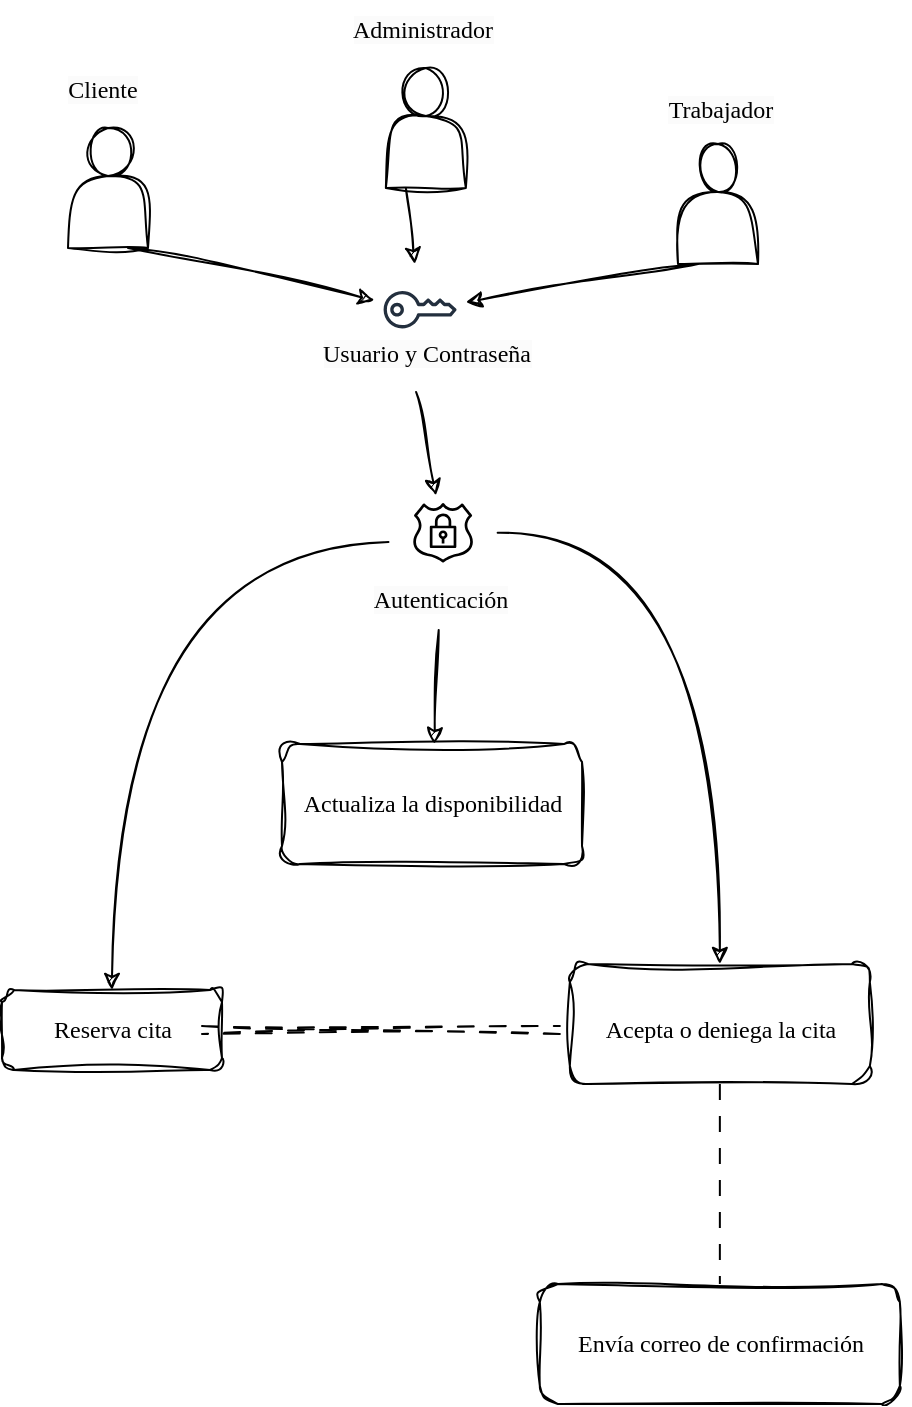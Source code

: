 <mxfile version="24.8.3">
  <diagram name="Página-1" id="7HHkv8Iho1S9iVRRaGcc">
    <mxGraphModel dx="-774" dy="506" grid="1" gridSize="10" guides="1" tooltips="1" connect="1" arrows="1" fold="1" page="1" pageScale="1" pageWidth="827" pageHeight="1169" math="0" shadow="0">
      <root>
        <mxCell id="0" />
        <mxCell id="1" parent="0" />
        <mxCell id="s9GzidB9ejMNjU11iDki-59" value="" style="group;rounded=1;" vertex="1" connectable="0" parent="1">
          <mxGeometry x="1825" y="400" width="60" height="92" as="geometry" />
        </mxCell>
        <mxCell id="s9GzidB9ejMNjU11iDki-56" value="" style="shape=actor;whiteSpace=wrap;html=1;shadow=0;comic=0;pointerEvents=0;strokeColor=default;align=center;verticalAlign=middle;fontFamily=Helvetica;fontSize=12;fontColor=default;fontStyle=0;fillColor=default;gradientColor=none;rounded=1;sketch=1;curveFitting=1;jiggle=2;" vertex="1" parent="s9GzidB9ejMNjU11iDki-59">
          <mxGeometry x="8" y="32" width="40" height="60" as="geometry" />
        </mxCell>
        <mxCell id="s9GzidB9ejMNjU11iDki-60" value="" style="group;rounded=1;" vertex="1" connectable="0" parent="1">
          <mxGeometry x="1983.93" y="370" width="80" height="92" as="geometry" />
        </mxCell>
        <mxCell id="s9GzidB9ejMNjU11iDki-61" value="" style="shape=actor;whiteSpace=wrap;html=1;shadow=0;comic=0;pointerEvents=0;strokeColor=default;align=center;verticalAlign=middle;fontFamily=Helvetica;fontSize=12;fontColor=default;fontStyle=0;fillColor=default;gradientColor=none;rounded=1;sketch=1;curveFitting=1;jiggle=2;" vertex="1" parent="s9GzidB9ejMNjU11iDki-60">
          <mxGeometry x="8" y="32" width="40" height="60" as="geometry" />
        </mxCell>
        <mxCell id="s9GzidB9ejMNjU11iDki-75" value="" style="group" vertex="1" connectable="0" parent="1">
          <mxGeometry x="1936.93" y="500" width="150" height="90" as="geometry" />
        </mxCell>
        <mxCell id="s9GzidB9ejMNjU11iDki-74" value="Add-on" style="outlineConnect=0;fontColor=#232F3E;gradientColor=none;strokeColor=#232F3E;fillColor=#ffffff;dashed=0;verticalLabelPosition=bottom;verticalAlign=top;align=center;html=1;fontSize=12;fontStyle=0;aspect=fixed;shape=mxgraph.aws4.resourceIcon;resIcon=mxgraph.aws4.addon;editable=1;movable=1;resizable=1;rotatable=1;deletable=1;locked=0;connectable=1;overflow=hidden;noLabel=1;" vertex="1" parent="s9GzidB9ejMNjU11iDki-75">
          <mxGeometry x="49.286" width="45.714" height="45.714" as="geometry" />
        </mxCell>
        <mxCell id="s9GzidB9ejMNjU11iDki-118" value="&lt;span style=&quot;font-family: &amp;quot;Comic Sans MS&amp;quot;; background-color: rgb(251, 251, 251);&quot;&gt;Usuario y Contraseña&lt;/span&gt;" style="text;html=1;align=center;verticalAlign=middle;resizable=1;points=[];autosize=1;strokeColor=none;fillColor=none;fontFamily=Helvetica;fontSize=12;fontColor=default;fontStyle=0;labelBackgroundColor=default;" vertex="1" parent="s9GzidB9ejMNjU11iDki-75">
          <mxGeometry x="5" y="30" width="140" height="30" as="geometry" />
        </mxCell>
        <mxCell id="s9GzidB9ejMNjU11iDki-76" value="" style="orthogonalLoop=1;jettySize=auto;html=1;fontFamily=Helvetica;fontSize=12;fontColor=default;fontStyle=0;resizable=1;sketch=1;curveFitting=1;jiggle=2;exitX=0.465;exitY=1.133;exitDx=0;exitDy=0;exitPerimeter=0;" edge="1" parent="1" source="s9GzidB9ejMNjU11iDki-118" target="s9GzidB9ejMNjU11iDki-65">
          <mxGeometry relative="1" as="geometry">
            <mxPoint x="2011.405" y="575.716" as="sourcePoint" />
          </mxGeometry>
        </mxCell>
        <mxCell id="s9GzidB9ejMNjU11iDki-77" style="orthogonalLoop=1;jettySize=auto;html=1;exitX=0.25;exitY=1;exitDx=0;exitDy=0;fontFamily=Helvetica;fontSize=12;fontColor=default;fontStyle=0;resizable=1;sketch=1;curveFitting=1;jiggle=2;" edge="1" parent="1" source="s9GzidB9ejMNjU11iDki-61" target="s9GzidB9ejMNjU11iDki-74">
          <mxGeometry relative="1" as="geometry" />
        </mxCell>
        <mxCell id="s9GzidB9ejMNjU11iDki-79" style="orthogonalLoop=1;jettySize=auto;html=1;exitX=0.75;exitY=1;exitDx=0;exitDy=0;fontFamily=Helvetica;fontSize=12;fontColor=default;fontStyle=0;resizable=1;sketch=1;curveFitting=1;jiggle=2;" edge="1" parent="1" source="s9GzidB9ejMNjU11iDki-56" target="s9GzidB9ejMNjU11iDki-74">
          <mxGeometry relative="1" as="geometry" />
        </mxCell>
        <mxCell id="s9GzidB9ejMNjU11iDki-81" value="" style="group;noLabel=0;overflow=visible;" vertex="1" connectable="0" parent="1">
          <mxGeometry x="1951.07" y="590" width="138.93" height="90" as="geometry" />
        </mxCell>
        <mxCell id="s9GzidB9ejMNjU11iDki-73" value="" style="group" vertex="1" connectable="0" parent="s9GzidB9ejMNjU11iDki-81">
          <mxGeometry width="138.93" height="63.002" as="geometry" />
        </mxCell>
        <mxCell id="s9GzidB9ejMNjU11iDki-65" value="SSL padlock" style="outlineConnect=0;verticalLabelPosition=bottom;verticalAlign=middle;align=center;html=1;fontSize=12;fontStyle=0;aspect=fixed;shape=mxgraph.aws4.resourceIcon;resIcon=mxgraph.aws4.ssl_padlock;noLabel=1;portConstraintRotation=0;snapToPoint=0;fixDash=0;container=0;dropTarget=0;collapsible=0;backgroundOutline=0;fixedWidth=1;resizeHeight=1;treeFolding=0;comic=0;linecap=square;shadow=0;metaEdit=0;resizeWidth=1;linejoin=round;pointerEvents=0;fontFamily=Helvetica;fontColor=default;fillColor=default;gradientColor=none;strokeColor=default;rounded=1;" vertex="1" parent="s9GzidB9ejMNjU11iDki-73">
          <mxGeometry x="42.175" y="25.743" width="54.58" height="37.259" as="geometry" />
        </mxCell>
        <mxCell id="s9GzidB9ejMNjU11iDki-88" value="" style="group" vertex="1" connectable="0" parent="1">
          <mxGeometry x="1800" y="863" width="110" height="40" as="geometry" />
        </mxCell>
        <mxCell id="s9GzidB9ejMNjU11iDki-82" value="" style="rounded=1;whiteSpace=wrap;html=1;pointerEvents=0;align=center;verticalAlign=top;fontFamily=Helvetica;fontSize=12;fontColor=default;fontStyle=0;labelBackgroundColor=default;resizable=1;fillColor=none;gradientColor=none;sketch=1;curveFitting=1;jiggle=2;" vertex="1" parent="s9GzidB9ejMNjU11iDki-88">
          <mxGeometry width="110" height="40" as="geometry" />
        </mxCell>
        <mxCell id="s9GzidB9ejMNjU11iDki-87" value="Reserva cita" style="text;html=1;align=center;verticalAlign=middle;resizable=1;points=[];autosize=1;strokeColor=none;fillColor=none;fontFamily=Comic Sans MS;fontSize=12;fontColor=default;fontStyle=0;labelBackgroundColor=default;rounded=0;" vertex="1" parent="s9GzidB9ejMNjU11iDki-88">
          <mxGeometry x="10" y="5" width="90" height="30" as="geometry" />
        </mxCell>
        <mxCell id="s9GzidB9ejMNjU11iDki-91" style="edgeStyle=none;shape=connector;rounded=1;sketch=1;jiggle=2;curveFitting=1;orthogonalLoop=1;jettySize=auto;html=1;strokeColor=default;align=center;verticalAlign=middle;fontFamily=Helvetica;fontSize=12;fontColor=default;fontStyle=0;labelBackgroundColor=default;resizable=1;endArrow=classic;" edge="1" parent="1" source="s9GzidB9ejMNjU11iDki-116" target="s9GzidB9ejMNjU11iDki-85">
          <mxGeometry relative="1" as="geometry">
            <Array as="points" />
          </mxGeometry>
        </mxCell>
        <mxCell id="s9GzidB9ejMNjU11iDki-92" style="edgeStyle=orthogonalEdgeStyle;shape=connector;rounded=1;sketch=1;jiggle=2;curveFitting=1;orthogonalLoop=1;jettySize=auto;html=1;entryX=0.5;entryY=0;entryDx=0;entryDy=0;strokeColor=default;align=center;verticalAlign=middle;fontFamily=Helvetica;fontSize=12;fontColor=default;fontStyle=0;labelBackgroundColor=default;resizable=1;endArrow=classic;curved=1;" edge="1" parent="1" source="s9GzidB9ejMNjU11iDki-65" target="s9GzidB9ejMNjU11iDki-82">
          <mxGeometry relative="1" as="geometry">
            <mxPoint x="1989.885" y="639.266" as="sourcePoint" />
            <mxPoint x="1896.07" y="839.95" as="targetPoint" />
            <Array as="points">
              <mxPoint x="1855" y="639" />
            </Array>
          </mxGeometry>
        </mxCell>
        <mxCell id="s9GzidB9ejMNjU11iDki-96" value="" style="group" vertex="1" connectable="0" parent="1">
          <mxGeometry x="2078.93" y="850" width="160" height="60" as="geometry" />
        </mxCell>
        <mxCell id="s9GzidB9ejMNjU11iDki-94" value="" style="rounded=1;whiteSpace=wrap;html=1;pointerEvents=0;align=center;verticalAlign=top;fontFamily=Helvetica;fontSize=12;fontColor=default;fontStyle=0;labelBackgroundColor=default;resizable=1;fillColor=none;gradientColor=none;sketch=1;curveFitting=1;jiggle=2;" vertex="1" parent="s9GzidB9ejMNjU11iDki-96">
          <mxGeometry x="5" width="150" height="60" as="geometry" />
        </mxCell>
        <mxCell id="s9GzidB9ejMNjU11iDki-95" value="Acepta o deniega la cita" style="text;html=1;align=center;verticalAlign=middle;resizable=1;points=[];autosize=1;strokeColor=none;fillColor=none;fontFamily=Comic Sans MS;fontSize=12;fontColor=default;fontStyle=0;labelBackgroundColor=default;" vertex="1" parent="s9GzidB9ejMNjU11iDki-96">
          <mxGeometry y="18" width="160" height="30" as="geometry" />
        </mxCell>
        <mxCell id="s9GzidB9ejMNjU11iDki-98" style="edgeStyle=none;shape=link;rounded=1;sketch=1;jiggle=2;curveFitting=1;orthogonalLoop=1;jettySize=auto;html=1;strokeColor=default;align=center;verticalAlign=middle;fontFamily=Helvetica;fontSize=12;fontColor=default;fontStyle=0;labelBackgroundColor=default;resizable=1;endArrow=classic;dashed=1;dashPattern=8 8;" edge="1" parent="1" source="s9GzidB9ejMNjU11iDki-87" target="s9GzidB9ejMNjU11iDki-95">
          <mxGeometry relative="1" as="geometry" />
        </mxCell>
        <mxCell id="s9GzidB9ejMNjU11iDki-100" value="" style="group;rounded=1;" vertex="1" connectable="0" parent="1">
          <mxGeometry x="2130" y="408" width="80" height="92" as="geometry" />
        </mxCell>
        <mxCell id="s9GzidB9ejMNjU11iDki-101" value="" style="shape=actor;whiteSpace=wrap;html=1;shadow=0;comic=0;pointerEvents=0;strokeColor=default;align=center;verticalAlign=middle;fontFamily=Helvetica;fontSize=12;fontColor=default;fontStyle=0;fillColor=default;gradientColor=none;rounded=1;sketch=1;curveFitting=1;jiggle=2;" vertex="1" parent="s9GzidB9ejMNjU11iDki-100">
          <mxGeometry x="8" y="32" width="40" height="60" as="geometry" />
        </mxCell>
        <mxCell id="s9GzidB9ejMNjU11iDki-122" value="&lt;span style=&quot;font-family: &amp;quot;Comic Sans MS&amp;quot;; background-color: rgb(251, 251, 251);&quot;&gt;Trabajador&lt;/span&gt;" style="text;html=1;align=center;verticalAlign=middle;resizable=1;points=[];autosize=1;strokeColor=none;fillColor=none;fontFamily=Helvetica;fontSize=12;fontColor=default;fontStyle=0;labelBackgroundColor=default;" vertex="1" parent="s9GzidB9ejMNjU11iDki-100">
          <mxGeometry x="-16.07" width="90" height="30" as="geometry" />
        </mxCell>
        <mxCell id="s9GzidB9ejMNjU11iDki-103" style="edgeStyle=none;shape=connector;rounded=1;sketch=1;jiggle=2;curveFitting=1;orthogonalLoop=1;jettySize=auto;html=1;exitX=0.25;exitY=1;exitDx=0;exitDy=0;strokeColor=default;align=center;verticalAlign=middle;fontFamily=Helvetica;fontSize=12;fontColor=default;fontStyle=0;labelBackgroundColor=default;resizable=1;endArrow=classic;" edge="1" parent="1" source="s9GzidB9ejMNjU11iDki-101" target="s9GzidB9ejMNjU11iDki-74">
          <mxGeometry relative="1" as="geometry" />
        </mxCell>
        <mxCell id="s9GzidB9ejMNjU11iDki-104" value="" style="group" vertex="1" connectable="0" parent="1">
          <mxGeometry x="1940" y="740" width="150" height="60" as="geometry" />
        </mxCell>
        <mxCell id="s9GzidB9ejMNjU11iDki-85" value="" style="rounded=1;whiteSpace=wrap;html=1;pointerEvents=0;align=center;verticalAlign=top;fontFamily=Helvetica;fontSize=12;fontColor=default;fontStyle=0;labelBackgroundColor=default;resizable=1;fillColor=none;gradientColor=none;sketch=1;curveFitting=1;jiggle=2;" vertex="1" parent="s9GzidB9ejMNjU11iDki-104">
          <mxGeometry width="150" height="60" as="geometry" />
        </mxCell>
        <mxCell id="s9GzidB9ejMNjU11iDki-89" value="Actualiza la disponibilidad" style="text;html=1;align=center;verticalAlign=middle;resizable=1;points=[];autosize=1;strokeColor=none;fillColor=none;fontFamily=Comic Sans MS;fontSize=12;fontColor=default;fontStyle=0;labelBackgroundColor=default;" vertex="1" parent="s9GzidB9ejMNjU11iDki-104">
          <mxGeometry y="17.5" width="150" height="25" as="geometry" />
        </mxCell>
        <mxCell id="s9GzidB9ejMNjU11iDki-107" style="edgeStyle=orthogonalEdgeStyle;shape=connector;rounded=1;sketch=1;jiggle=2;curveFitting=1;orthogonalLoop=1;jettySize=auto;html=1;entryX=0.5;entryY=0;entryDx=0;entryDy=0;strokeColor=default;align=center;verticalAlign=middle;fontFamily=Helvetica;fontSize=12;fontColor=default;fontStyle=0;labelBackgroundColor=default;resizable=1;endArrow=classic;curved=1;" edge="1" parent="1" source="s9GzidB9ejMNjU11iDki-65" target="s9GzidB9ejMNjU11iDki-94">
          <mxGeometry relative="1" as="geometry" />
        </mxCell>
        <mxCell id="s9GzidB9ejMNjU11iDki-114" value="" style="group" vertex="1" connectable="0" parent="1">
          <mxGeometry x="2063.93" y="1010" width="190.0" height="60" as="geometry" />
        </mxCell>
        <mxCell id="s9GzidB9ejMNjU11iDki-112" value="" style="rounded=1;whiteSpace=wrap;html=1;pointerEvents=0;align=center;verticalAlign=top;fontFamily=Helvetica;fontSize=12;fontColor=default;fontStyle=0;labelBackgroundColor=default;resizable=1;fillColor=none;gradientColor=none;sketch=1;curveFitting=1;jiggle=2;" vertex="1" parent="s9GzidB9ejMNjU11iDki-114">
          <mxGeometry x="5.0" width="180" height="60" as="geometry" />
        </mxCell>
        <mxCell id="s9GzidB9ejMNjU11iDki-113" value="Envía correo de confirmación" style="text;html=1;align=center;verticalAlign=middle;resizable=1;points=[];autosize=1;strokeColor=none;fillColor=none;fontFamily=Comic Sans MS;fontSize=12;fontColor=default;fontStyle=0;labelBackgroundColor=default;" vertex="1" parent="s9GzidB9ejMNjU11iDki-114">
          <mxGeometry y="15" width="190" height="30" as="geometry" />
        </mxCell>
        <mxCell id="s9GzidB9ejMNjU11iDki-115" style="edgeStyle=none;shape=connector;rounded=1;orthogonalLoop=1;jettySize=auto;html=1;entryX=0.5;entryY=0;entryDx=0;entryDy=0;strokeColor=default;align=center;verticalAlign=middle;fontFamily=Helvetica;fontSize=12;fontColor=default;fontStyle=0;labelBackgroundColor=default;resizable=1;endArrow=none;endFill=0;dashed=1;dashPattern=8 8;exitX=0.5;exitY=1;exitDx=0;exitDy=0;" edge="1" parent="1" source="s9GzidB9ejMNjU11iDki-94" target="s9GzidB9ejMNjU11iDki-112">
          <mxGeometry relative="1" as="geometry">
            <mxPoint x="2159" y="920" as="sourcePoint" />
          </mxGeometry>
        </mxCell>
        <mxCell id="s9GzidB9ejMNjU11iDki-117" value="" style="edgeStyle=none;shape=connector;rounded=1;sketch=1;jiggle=2;curveFitting=1;orthogonalLoop=1;jettySize=auto;html=1;strokeColor=default;align=center;verticalAlign=middle;fontFamily=Helvetica;fontSize=12;fontColor=default;fontStyle=0;labelBackgroundColor=default;resizable=1;endArrow=classic;" edge="1" parent="1" source="s9GzidB9ejMNjU11iDki-65" target="s9GzidB9ejMNjU11iDki-116">
          <mxGeometry relative="1" as="geometry">
            <mxPoint x="2020" y="653" as="sourcePoint" />
            <mxPoint x="2016" y="740" as="targetPoint" />
            <Array as="points" />
          </mxGeometry>
        </mxCell>
        <mxCell id="s9GzidB9ejMNjU11iDki-116" value="&lt;span style=&quot;font-family: &amp;quot;Comic Sans MS&amp;quot;; background-color: rgb(251, 251, 251);&quot;&gt;Autenticación&lt;/span&gt;" style="text;html=1;align=center;verticalAlign=middle;resizable=1;points=[];autosize=1;strokeColor=none;fillColor=none;fontFamily=Helvetica;fontSize=12;fontColor=default;fontStyle=0;labelBackgroundColor=default;" vertex="1" parent="1">
          <mxGeometry x="1968.93" y="653" width="100" height="30" as="geometry" />
        </mxCell>
        <mxCell id="s9GzidB9ejMNjU11iDki-119" value="&lt;span style=&quot;font-family: &amp;quot;Comic Sans MS&amp;quot;; background-color: rgb(251, 251, 251);&quot;&gt;Cliente&lt;/span&gt;" style="text;html=1;align=center;verticalAlign=middle;resizable=1;points=[];autosize=1;strokeColor=none;fillColor=none;fontFamily=Helvetica;fontSize=12;fontColor=default;fontStyle=0;labelBackgroundColor=default;" vertex="1" parent="1">
          <mxGeometry x="1820" y="398" width="60" height="30" as="geometry" />
        </mxCell>
        <mxCell id="s9GzidB9ejMNjU11iDki-121" value="&lt;span style=&quot;font-family: &amp;quot;Comic Sans MS&amp;quot;; background-color: rgb(251, 251, 251);&quot;&gt;Administrador&lt;/span&gt;" style="text;html=1;align=center;verticalAlign=middle;resizable=1;points=[];autosize=1;strokeColor=none;fillColor=none;fontFamily=Helvetica;fontSize=12;fontColor=default;fontStyle=0;labelBackgroundColor=default;" vertex="1" parent="1">
          <mxGeometry x="1960" y="368" width="100" height="30" as="geometry" />
        </mxCell>
      </root>
    </mxGraphModel>
  </diagram>
</mxfile>
